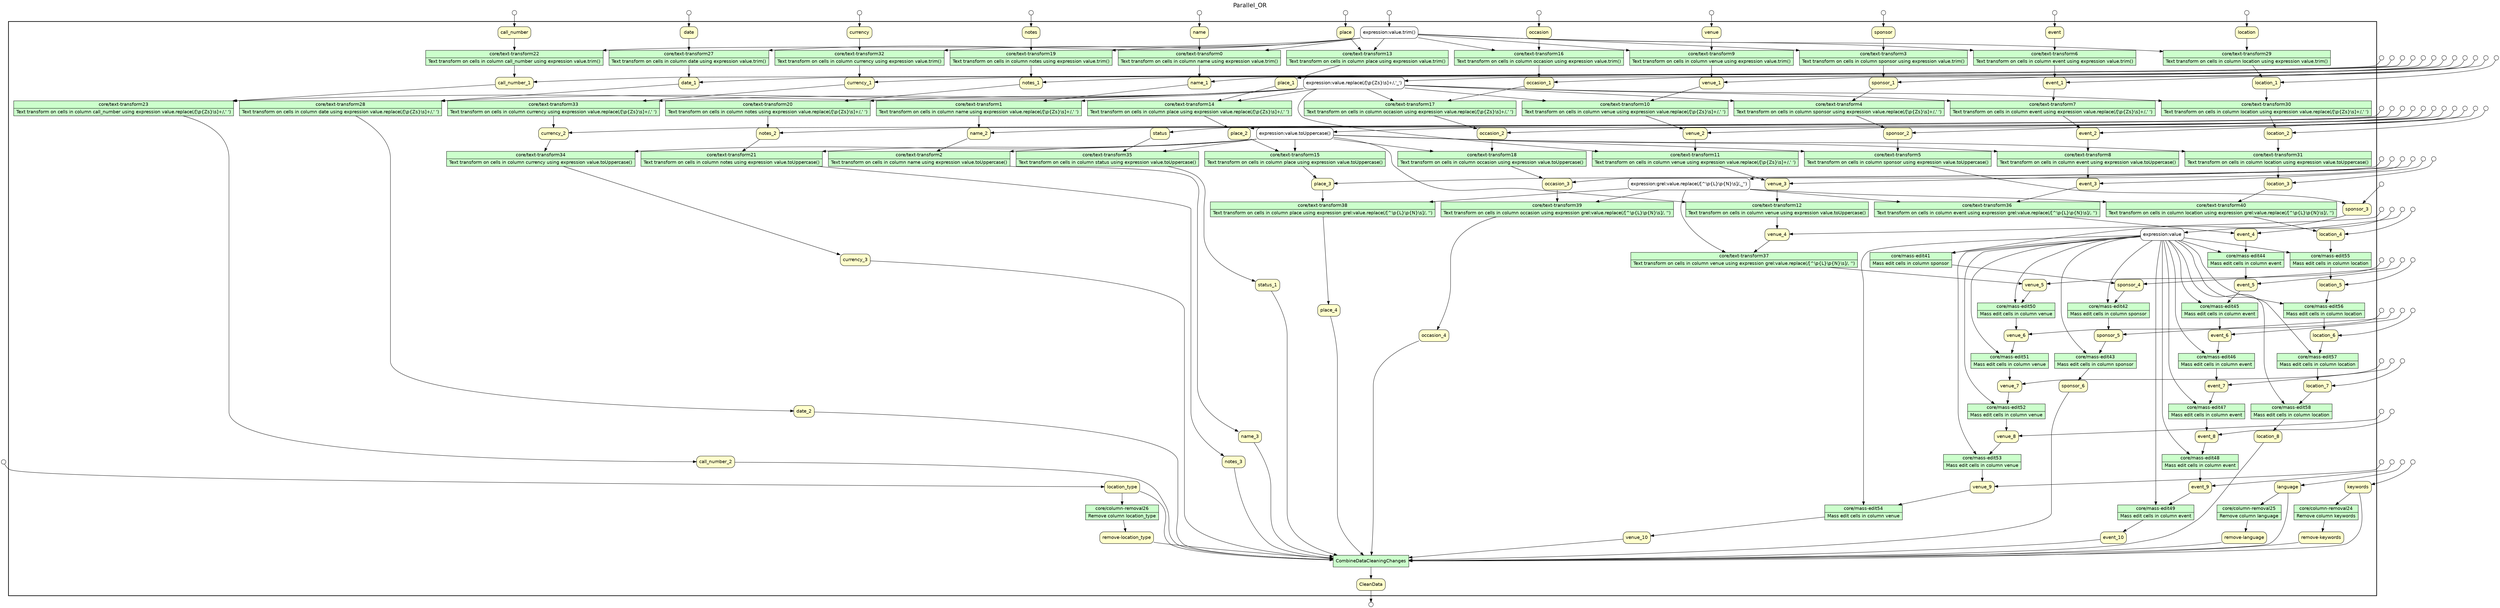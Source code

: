 
/* Start of top-level graph */
digraph Workflow {
rankdir=TB

/* Title for graph */
fontname=Helvetica; fontsize=18; labelloc=t
label=Parallel_OR

/* Start of double cluster for drawing box around nodes in workflow */
subgraph cluster_workflow_box_outer { label=""; color=black; penwidth=2
subgraph cluster_workflow_box_inner { label=""; penwidth=0

/* Style for nodes representing atomic programs in workflow */
node[shape=box style=filled fillcolor="#CCFFCC" peripheries=1 fontname=Helvetica]

/* Nodes representing atomic programs in workflow */
"core/text-transform0" [shape=record rankdir=LR label="{<f0> core/text-transform0 |<f1> Text transform on cells in column name using expression value.trim()}"];
"core/text-transform1" [shape=record rankdir=LR label="{<f0> core/text-transform1 |<f1> Text transform on cells in column name using expression value.replace(/[\\p\{Zs\}\\s]+/,' ')}"];
"core/text-transform2" [shape=record rankdir=LR label="{<f0> core/text-transform2 |<f1> Text transform on cells in column name using expression value.toUppercase()}"];
"core/text-transform3" [shape=record rankdir=LR label="{<f0> core/text-transform3 |<f1> Text transform on cells in column sponsor using expression value.trim()}"];
"core/text-transform4" [shape=record rankdir=LR label="{<f0> core/text-transform4 |<f1> Text transform on cells in column sponsor using expression value.replace(/[\\p\{Zs\}\\s]+/,' ')}"];
"core/text-transform5" [shape=record rankdir=LR label="{<f0> core/text-transform5 |<f1> Text transform on cells in column sponsor using expression value.toUppercase()}"];
"core/text-transform6" [shape=record rankdir=LR label="{<f0> core/text-transform6 |<f1> Text transform on cells in column event using expression value.trim()}"];
"core/text-transform7" [shape=record rankdir=LR label="{<f0> core/text-transform7 |<f1> Text transform on cells in column event using expression value.replace(/[\\p\{Zs\}\\s]+/,' ')}"];
"core/text-transform8" [shape=record rankdir=LR label="{<f0> core/text-transform8 |<f1> Text transform on cells in column event using expression value.toUppercase()}"];
"core/text-transform9" [shape=record rankdir=LR label="{<f0> core/text-transform9 |<f1> Text transform on cells in column venue using expression value.trim()}"];
"core/text-transform10" [shape=record rankdir=LR label="{<f0> core/text-transform10 |<f1> Text transform on cells in column venue using expression value.replace(/[\\p\{Zs\}\\s]+/,' ')}"];
"core/text-transform11" [shape=record rankdir=LR label="{<f0> core/text-transform11 |<f1> Text transform on cells in column venue using expression value.replace(/[\\p\{Zs\}\\s]+/,' ')}"];
"core/text-transform12" [shape=record rankdir=LR label="{<f0> core/text-transform12 |<f1> Text transform on cells in column venue using expression value.toUppercase()}"];
"core/text-transform13" [shape=record rankdir=LR label="{<f0> core/text-transform13 |<f1> Text transform on cells in column place using expression value.trim()}"];
"core/text-transform14" [shape=record rankdir=LR label="{<f0> core/text-transform14 |<f1> Text transform on cells in column place using expression value.replace(/[\\p\{Zs\}\\s]+/,' ')}"];
"core/text-transform15" [shape=record rankdir=LR label="{<f0> core/text-transform15 |<f1> Text transform on cells in column place using expression value.toUppercase()}"];
"core/text-transform16" [shape=record rankdir=LR label="{<f0> core/text-transform16 |<f1> Text transform on cells in column occasion using expression value.trim()}"];
"core/text-transform17" [shape=record rankdir=LR label="{<f0> core/text-transform17 |<f1> Text transform on cells in column occasion using expression value.replace(/[\\p\{Zs\}\\s]+/,' ')}"];
"core/text-transform18" [shape=record rankdir=LR label="{<f0> core/text-transform18 |<f1> Text transform on cells in column occasion using expression value.toUppercase()}"];
"core/text-transform19" [shape=record rankdir=LR label="{<f0> core/text-transform19 |<f1> Text transform on cells in column notes using expression value.trim()}"];
"core/text-transform20" [shape=record rankdir=LR label="{<f0> core/text-transform20 |<f1> Text transform on cells in column notes using expression value.replace(/[\\p\{Zs\}\\s]+/,' ')}"];
"core/text-transform21" [shape=record rankdir=LR label="{<f0> core/text-transform21 |<f1> Text transform on cells in column notes using expression value.toUppercase()}"];
"core/text-transform22" [shape=record rankdir=LR label="{<f0> core/text-transform22 |<f1> Text transform on cells in column call_number using expression value.trim()}"];
"core/text-transform23" [shape=record rankdir=LR label="{<f0> core/text-transform23 |<f1> Text transform on cells in column call_number using expression value.replace(/[\\p\{Zs\}\\s]+/,' ')}"];
"core/column-removal24" [shape=record rankdir=LR label="{<f0> core/column-removal24 |<f1> Remove column keywords}"];
"core/column-removal25" [shape=record rankdir=LR label="{<f0> core/column-removal25 |<f1> Remove column language}"];
"core/column-removal26" [shape=record rankdir=LR label="{<f0> core/column-removal26 |<f1> Remove column location_type}"];
"core/text-transform27" [shape=record rankdir=LR label="{<f0> core/text-transform27 |<f1> Text transform on cells in column date using expression value.trim()}"];
"core/text-transform28" [shape=record rankdir=LR label="{<f0> core/text-transform28 |<f1> Text transform on cells in column date using expression value.replace(/[\\p\{Zs\}\\s]+/,' ')}"];
"core/text-transform29" [shape=record rankdir=LR label="{<f0> core/text-transform29 |<f1> Text transform on cells in column location using expression value.trim()}"];
"core/text-transform30" [shape=record rankdir=LR label="{<f0> core/text-transform30 |<f1> Text transform on cells in column location using expression value.replace(/[\\p\{Zs\}\\s]+/,' ')}"];
"core/text-transform31" [shape=record rankdir=LR label="{<f0> core/text-transform31 |<f1> Text transform on cells in column location using expression value.toUppercase()}"];
"core/text-transform32" [shape=record rankdir=LR label="{<f0> core/text-transform32 |<f1> Text transform on cells in column currency using expression value.trim()}"];
"core/text-transform33" [shape=record rankdir=LR label="{<f0> core/text-transform33 |<f1> Text transform on cells in column currency using expression value.replace(/[\\p\{Zs\}\\s]+/,' ')}"];
"core/text-transform34" [shape=record rankdir=LR label="{<f0> core/text-transform34 |<f1> Text transform on cells in column currency using expression value.toUppercase()}"];
"core/text-transform35" [shape=record rankdir=LR label="{<f0> core/text-transform35 |<f1> Text transform on cells in column status using expression value.toUppercase()}"];
"core/text-transform36" [shape=record rankdir=LR label="{<f0> core/text-transform36 |<f1> Text transform on cells in column event using expression grel\:value.replace(/[^\\p\{L\}\\p\{N\}\\s]/, '')}"];
"core/text-transform37" [shape=record rankdir=LR label="{<f0> core/text-transform37 |<f1> Text transform on cells in column venue using expression grel\:value.replace(/[^\\p\{L\}\\p\{N\}\\s]/, '')}"];
"core/text-transform38" [shape=record rankdir=LR label="{<f0> core/text-transform38 |<f1> Text transform on cells in column place using expression grel\:value.replace(/[^\\p\{L\}\\p\{N\}\\s]/, '')}"];
"core/text-transform39" [shape=record rankdir=LR label="{<f0> core/text-transform39 |<f1> Text transform on cells in column occasion using expression grel\:value.replace(/[^\\p\{L\}\\p\{N\}\\s]/, '')}"];
"core/text-transform40" [shape=record rankdir=LR label="{<f0> core/text-transform40 |<f1> Text transform on cells in column location using expression grel\:value.replace(/[^\\p\{L\}\\p\{N\}\\s]/, '')}"];
"core/mass-edit41" [shape=record rankdir=LR label="{<f0> core/mass-edit41 |<f1> Mass edit cells in column sponsor}"];
"core/mass-edit42" [shape=record rankdir=LR label="{<f0> core/mass-edit42 |<f1> Mass edit cells in column sponsor}"];
"core/mass-edit43" [shape=record rankdir=LR label="{<f0> core/mass-edit43 |<f1> Mass edit cells in column sponsor}"];
"core/mass-edit44" [shape=record rankdir=LR label="{<f0> core/mass-edit44 |<f1> Mass edit cells in column event}"];
"core/mass-edit45" [shape=record rankdir=LR label="{<f0> core/mass-edit45 |<f1> Mass edit cells in column event}"];
"core/mass-edit46" [shape=record rankdir=LR label="{<f0> core/mass-edit46 |<f1> Mass edit cells in column event}"];
"core/mass-edit47" [shape=record rankdir=LR label="{<f0> core/mass-edit47 |<f1> Mass edit cells in column event}"];
"core/mass-edit48" [shape=record rankdir=LR label="{<f0> core/mass-edit48 |<f1> Mass edit cells in column event}"];
"core/mass-edit49" [shape=record rankdir=LR label="{<f0> core/mass-edit49 |<f1> Mass edit cells in column event}"];
"core/mass-edit50" [shape=record rankdir=LR label="{<f0> core/mass-edit50 |<f1> Mass edit cells in column venue}"];
"core/mass-edit51" [shape=record rankdir=LR label="{<f0> core/mass-edit51 |<f1> Mass edit cells in column venue}"];
"core/mass-edit52" [shape=record rankdir=LR label="{<f0> core/mass-edit52 |<f1> Mass edit cells in column venue}"];
"core/mass-edit53" [shape=record rankdir=LR label="{<f0> core/mass-edit53 |<f1> Mass edit cells in column venue}"];
"core/mass-edit54" [shape=record rankdir=LR label="{<f0> core/mass-edit54 |<f1> Mass edit cells in column venue}"];
"core/mass-edit55" [shape=record rankdir=LR label="{<f0> core/mass-edit55 |<f1> Mass edit cells in column location}"];
"core/mass-edit56" [shape=record rankdir=LR label="{<f0> core/mass-edit56 |<f1> Mass edit cells in column location}"];
"core/mass-edit57" [shape=record rankdir=LR label="{<f0> core/mass-edit57 |<f1> Mass edit cells in column location}"];
"core/mass-edit58" [shape=record rankdir=LR label="{<f0> core/mass-edit58 |<f1> Mass edit cells in column location}"];
CombineDataCleaningChanges

/* Style for nodes representing non-parameter data channels in workflow */
node[shape=box style="rounded,filled" fillcolor="#FFFFCC" peripheries=1 fontname=Helvetica]

/* Nodes for non-parameter data channels in workflow */
CleanData
name
name_1
name_2
sponsor
sponsor_1
sponsor_2
event
event_1
event_2
venue
venue_1
venue_2
venue_3
place
place_1
place_2
occasion
occasion_1
occasion_2
notes
notes_1
notes_2
call_number
call_number_1
keywords
language
location_type
date
date_1
location
location_1
location_2
currency
currency_1
currency_2
status
event_3
venue_4
place_3
occasion_3
location_3
sponsor_3
sponsor_4
sponsor_5
event_4
event_5
event_6
event_7
event_8
event_9
venue_5
venue_6
venue_7
venue_8
venue_9
location_4
location_5
location_6
location_7
name_3
sponsor_6
event_10
venue_10
place_4
occasion_4
notes_3
call_number_2
"remove-keywords"
"remove-language"
"remove-location_type"
date_2
location_8
currency_3
status_1

/* Style for nodes representing parameter channels in workflow */
node[shape=box style="rounded,filled" fillcolor="#FCFCFC" peripheries=1 fontname=Helvetica]

/* Nodes representing parameter channels in workflow */
"expression:value.trim()"
"expression:value.replace(/[\\p{Zs}\\s]+/,'_')"
"expression:value.toUppercase()"
"expression:grel:value.replace(/[^\\p{L}\\p{N}\\s]/,_'')"
"expression:value"

/* Edges representing connections between programs and channels */
"core/text-transform0" -> name_1
"expression:value.trim()" -> "core/text-transform0"
name -> "core/text-transform0"
"core/text-transform1" -> name_2
"expression:value.replace(/[\\p{Zs}\\s]+/,'_')" -> "core/text-transform1"
name_1 -> "core/text-transform1"
"core/text-transform2" -> name_3
"expression:value.toUppercase()" -> "core/text-transform2"
name_2 -> "core/text-transform2"
"core/text-transform3" -> sponsor_1
"expression:value.trim()" -> "core/text-transform3"
sponsor -> "core/text-transform3"
"core/text-transform4" -> sponsor_2
"expression:value.replace(/[\\p{Zs}\\s]+/,'_')" -> "core/text-transform4"
sponsor_1 -> "core/text-transform4"
"core/text-transform5" -> sponsor_3
"expression:value.toUppercase()" -> "core/text-transform5"
sponsor_2 -> "core/text-transform5"
"core/text-transform6" -> event_1
"expression:value.trim()" -> "core/text-transform6"
event -> "core/text-transform6"
"core/text-transform7" -> event_2
"expression:value.replace(/[\\p{Zs}\\s]+/,'_')" -> "core/text-transform7"
event_1 -> "core/text-transform7"
"core/text-transform8" -> event_3
"expression:value.toUppercase()" -> "core/text-transform8"
event_2 -> "core/text-transform8"
"core/text-transform9" -> venue_1
"expression:value.trim()" -> "core/text-transform9"
venue -> "core/text-transform9"
"core/text-transform10" -> venue_2
"expression:value.replace(/[\\p{Zs}\\s]+/,'_')" -> "core/text-transform10"
venue_1 -> "core/text-transform10"
"core/text-transform11" -> venue_3
"expression:value.replace(/[\\p{Zs}\\s]+/,'_')" -> "core/text-transform11"
venue_2 -> "core/text-transform11"
"core/text-transform12" -> venue_4
"expression:value.toUppercase()" -> "core/text-transform12"
venue_3 -> "core/text-transform12"
"core/text-transform13" -> place_1
"expression:value.trim()" -> "core/text-transform13"
place -> "core/text-transform13"
"core/text-transform14" -> place_2
"expression:value.replace(/[\\p{Zs}\\s]+/,'_')" -> "core/text-transform14"
place_1 -> "core/text-transform14"
"core/text-transform15" -> place_3
"expression:value.toUppercase()" -> "core/text-transform15"
place_2 -> "core/text-transform15"
"core/text-transform16" -> occasion_1
"expression:value.trim()" -> "core/text-transform16"
occasion -> "core/text-transform16"
"core/text-transform17" -> occasion_2
"expression:value.replace(/[\\p{Zs}\\s]+/,'_')" -> "core/text-transform17"
occasion_1 -> "core/text-transform17"
"core/text-transform18" -> occasion_3
"expression:value.toUppercase()" -> "core/text-transform18"
occasion_2 -> "core/text-transform18"
"core/text-transform19" -> notes_1
"expression:value.trim()" -> "core/text-transform19"
notes -> "core/text-transform19"
"core/text-transform20" -> notes_2
"expression:value.replace(/[\\p{Zs}\\s]+/,'_')" -> "core/text-transform20"
notes_1 -> "core/text-transform20"
"core/text-transform21" -> notes_3
"expression:value.toUppercase()" -> "core/text-transform21"
notes_2 -> "core/text-transform21"
"core/text-transform22" -> call_number_1
"expression:value.trim()" -> "core/text-transform22"
call_number -> "core/text-transform22"
"core/text-transform23" -> call_number_2
"expression:value.replace(/[\\p{Zs}\\s]+/,'_')" -> "core/text-transform23"
call_number_1 -> "core/text-transform23"
"core/column-removal24" -> "remove-keywords"
keywords -> "core/column-removal24"
"core/column-removal25" -> "remove-language"
language -> "core/column-removal25"
"core/column-removal26" -> "remove-location_type"
location_type -> "core/column-removal26"
"core/text-transform27" -> date_1
"expression:value.trim()" -> "core/text-transform27"
date -> "core/text-transform27"
"core/text-transform28" -> date_2
"expression:value.replace(/[\\p{Zs}\\s]+/,'_')" -> "core/text-transform28"
date_1 -> "core/text-transform28"
"core/text-transform29" -> location_1
"expression:value.trim()" -> "core/text-transform29"
location -> "core/text-transform29"
"core/text-transform30" -> location_2
"expression:value.replace(/[\\p{Zs}\\s]+/,'_')" -> "core/text-transform30"
location_1 -> "core/text-transform30"
"core/text-transform31" -> location_3
"expression:value.toUppercase()" -> "core/text-transform31"
location_2 -> "core/text-transform31"
"core/text-transform32" -> currency_1
"expression:value.trim()" -> "core/text-transform32"
currency -> "core/text-transform32"
"core/text-transform33" -> currency_2
"expression:value.replace(/[\\p{Zs}\\s]+/,'_')" -> "core/text-transform33"
currency_1 -> "core/text-transform33"
"core/text-transform34" -> currency_3
"expression:value.toUppercase()" -> "core/text-transform34"
currency_2 -> "core/text-transform34"
"core/text-transform35" -> status_1
"expression:value.toUppercase()" -> "core/text-transform35"
status -> "core/text-transform35"
"core/text-transform36" -> event_4
"expression:grel:value.replace(/[^\\p{L}\\p{N}\\s]/,_'')" -> "core/text-transform36"
event_3 -> "core/text-transform36"
"core/text-transform37" -> venue_5
"expression:grel:value.replace(/[^\\p{L}\\p{N}\\s]/,_'')" -> "core/text-transform37"
venue_4 -> "core/text-transform37"
"core/text-transform38" -> place_4
"expression:grel:value.replace(/[^\\p{L}\\p{N}\\s]/,_'')" -> "core/text-transform38"
place_3 -> "core/text-transform38"
"core/text-transform39" -> occasion_4
"expression:grel:value.replace(/[^\\p{L}\\p{N}\\s]/,_'')" -> "core/text-transform39"
occasion_3 -> "core/text-transform39"
"core/text-transform40" -> location_4
"expression:grel:value.replace(/[^\\p{L}\\p{N}\\s]/,_'')" -> "core/text-transform40"
location_3 -> "core/text-transform40"
"core/mass-edit41" -> sponsor_4
"expression:value" -> "core/mass-edit41"
sponsor_3 -> "core/mass-edit41"
"core/mass-edit42" -> sponsor_5
"expression:value" -> "core/mass-edit42"
sponsor_4 -> "core/mass-edit42"
"core/mass-edit43" -> sponsor_6
"expression:value" -> "core/mass-edit43"
sponsor_5 -> "core/mass-edit43"
"core/mass-edit44" -> event_5
"expression:value" -> "core/mass-edit44"
event_4 -> "core/mass-edit44"
"core/mass-edit45" -> event_6
"expression:value" -> "core/mass-edit45"
event_5 -> "core/mass-edit45"
"core/mass-edit46" -> event_7
"expression:value" -> "core/mass-edit46"
event_6 -> "core/mass-edit46"
"core/mass-edit47" -> event_8
"expression:value" -> "core/mass-edit47"
event_7 -> "core/mass-edit47"
"core/mass-edit48" -> event_9
"expression:value" -> "core/mass-edit48"
event_8 -> "core/mass-edit48"
"core/mass-edit49" -> event_10
"expression:value" -> "core/mass-edit49"
event_9 -> "core/mass-edit49"
"core/mass-edit50" -> venue_6
"expression:value" -> "core/mass-edit50"
venue_5 -> "core/mass-edit50"
"core/mass-edit51" -> venue_7
"expression:value" -> "core/mass-edit51"
venue_6 -> "core/mass-edit51"
"core/mass-edit52" -> venue_8
"expression:value" -> "core/mass-edit52"
venue_7 -> "core/mass-edit52"
"core/mass-edit53" -> venue_9
"expression:value" -> "core/mass-edit53"
venue_8 -> "core/mass-edit53"
"core/mass-edit54" -> venue_10
"expression:value" -> "core/mass-edit54"
venue_9 -> "core/mass-edit54"
"core/mass-edit55" -> location_5
"expression:value" -> "core/mass-edit55"
location_4 -> "core/mass-edit55"
"core/mass-edit56" -> location_6
"expression:value" -> "core/mass-edit56"
location_5 -> "core/mass-edit56"
"core/mass-edit57" -> location_7
"expression:value" -> "core/mass-edit57"
location_6 -> "core/mass-edit57"
"core/mass-edit58" -> location_8
"expression:value" -> "core/mass-edit58"
location_7 -> "core/mass-edit58"
CombineDataCleaningChanges -> CleanData
name_3 -> CombineDataCleaningChanges
sponsor_6 -> CombineDataCleaningChanges
event_10 -> CombineDataCleaningChanges
venue_10 -> CombineDataCleaningChanges
place_4 -> CombineDataCleaningChanges
occasion_4 -> CombineDataCleaningChanges
notes_3 -> CombineDataCleaningChanges
call_number_2 -> CombineDataCleaningChanges
keywords -> CombineDataCleaningChanges
"remove-keywords" -> CombineDataCleaningChanges
language -> CombineDataCleaningChanges
"remove-language" -> CombineDataCleaningChanges
location_type -> CombineDataCleaningChanges
"remove-location_type" -> CombineDataCleaningChanges
date_2 -> CombineDataCleaningChanges
location_8 -> CombineDataCleaningChanges
currency_3 -> CombineDataCleaningChanges
status_1 -> CombineDataCleaningChanges

/* End of double cluster for drawing box around nodes in workflow */
}}

/* Style for nodes representing workflow input ports */
node[shape=circle style="rounded,filled" fillcolor="#FFFFFF" peripheries=1 fontname=Helvetica width=0.2]

/* Nodes representing workflow input ports */
"expression:value_input_port" [label=""]
"expression:value.trim()_input_port" [label=""]
"expression:value.replace(/[\\p{Zs}\\s]+/,'_')_input_port" [label=""]
"expression:grel:value.replace(/[^\\p{L}\\p{N}\\s]/,_'')_input_port" [label=""]
"expression:value.toUppercase()_input_port" [label=""]
place_2_input_port [label=""]
venue_1_input_port [label=""]
location_type_input_port [label=""]
location_input_port [label=""]
event_1_input_port [label=""]
location_6_input_port [label=""]
notes_input_port [label=""]
occasion_1_input_port [label=""]
event_3_input_port [label=""]
venue_9_input_port [label=""]
event_6_input_port [label=""]
name_1_input_port [label=""]
event_9_input_port [label=""]
status_input_port [label=""]
place_1_input_port [label=""]
occasion_3_input_port [label=""]
sponsor_3_input_port [label=""]
language_input_port [label=""]
place_3_input_port [label=""]
location_5_input_port [label=""]
occasion_2_input_port [label=""]
venue_input_port [label=""]
sponsor_input_port [label=""]
sponsor_4_input_port [label=""]
sponsor_5_input_port [label=""]
event_7_input_port [label=""]
event_5_input_port [label=""]
currency_input_port [label=""]
event_2_input_port [label=""]
location_1_input_port [label=""]
call_number_1_input_port [label=""]
date_input_port [label=""]
venue_4_input_port [label=""]
location_3_input_port [label=""]
event_4_input_port [label=""]
event_8_input_port [label=""]
sponsor_1_input_port [label=""]
place_input_port [label=""]
notes_1_input_port [label=""]
keywords_input_port [label=""]
currency_1_input_port [label=""]
currency_2_input_port [label=""]
event_input_port [label=""]
location_7_input_port [label=""]
venue_5_input_port [label=""]
name_2_input_port [label=""]
occasion_input_port [label=""]
call_number_input_port [label=""]
date_1_input_port [label=""]
location_4_input_port [label=""]
venue_6_input_port [label=""]
venue_3_input_port [label=""]
sponsor_2_input_port [label=""]
location_2_input_port [label=""]
venue_2_input_port [label=""]
venue_7_input_port [label=""]
name_input_port [label=""]
venue_8_input_port [label=""]
notes_2_input_port [label=""]

/* Style for nodes representing workflow output ports */
node[shape=circle style="rounded,filled" fillcolor="#FFFFFF" peripheries=1 fontname=Helvetica width=0.2]

/* Nodes representing workflow output ports */
CleanData_output_port [label=""]

/* Edges from input ports to channels */
"expression:value_input_port" -> "expression:value"
"expression:value.trim()_input_port" -> "expression:value.trim()"
"expression:value.replace(/[\\p{Zs}\\s]+/,'_')_input_port" -> "expression:value.replace(/[\\p{Zs}\\s]+/,'_')"
"expression:grel:value.replace(/[^\\p{L}\\p{N}\\s]/,_'')_input_port" -> "expression:grel:value.replace(/[^\\p{L}\\p{N}\\s]/,_'')"
"expression:value.toUppercase()_input_port" -> "expression:value.toUppercase()"
place_2_input_port -> place_2
venue_1_input_port -> venue_1
location_type_input_port -> location_type
location_input_port -> location
event_1_input_port -> event_1
location_6_input_port -> location_6
notes_input_port -> notes
occasion_1_input_port -> occasion_1
event_3_input_port -> event_3
venue_9_input_port -> venue_9
event_6_input_port -> event_6
name_1_input_port -> name_1
event_9_input_port -> event_9
status_input_port -> status
place_1_input_port -> place_1
occasion_3_input_port -> occasion_3
sponsor_3_input_port -> sponsor_3
language_input_port -> language
place_3_input_port -> place_3
location_5_input_port -> location_5
occasion_2_input_port -> occasion_2
venue_input_port -> venue
sponsor_input_port -> sponsor
sponsor_4_input_port -> sponsor_4
sponsor_5_input_port -> sponsor_5
event_7_input_port -> event_7
event_5_input_port -> event_5
currency_input_port -> currency
event_2_input_port -> event_2
location_1_input_port -> location_1
call_number_1_input_port -> call_number_1
date_input_port -> date
venue_4_input_port -> venue_4
location_3_input_port -> location_3
event_4_input_port -> event_4
event_8_input_port -> event_8
sponsor_1_input_port -> sponsor_1
place_input_port -> place
notes_1_input_port -> notes_1
keywords_input_port -> keywords
currency_1_input_port -> currency_1
currency_2_input_port -> currency_2
event_input_port -> event
location_7_input_port -> location_7
venue_5_input_port -> venue_5
name_2_input_port -> name_2
occasion_input_port -> occasion
call_number_input_port -> call_number
date_1_input_port -> date_1
location_4_input_port -> location_4
venue_6_input_port -> venue_6
venue_3_input_port -> venue_3
sponsor_2_input_port -> sponsor_2
location_2_input_port -> location_2
venue_2_input_port -> venue_2
venue_7_input_port -> venue_7
name_input_port -> name
venue_8_input_port -> venue_8
notes_2_input_port -> notes_2

/* Edges from channels to output ports */
CleanData -> CleanData_output_port

/* End of top-level graph */
}

